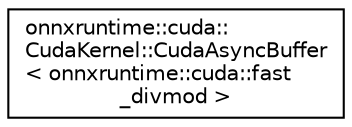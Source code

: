 digraph "Graphical Class Hierarchy"
{
  edge [fontname="Helvetica",fontsize="10",labelfontname="Helvetica",labelfontsize="10"];
  node [fontname="Helvetica",fontsize="10",shape=record];
  rankdir="LR";
  Node0 [label="onnxruntime::cuda::\lCudaKernel::CudaAsyncBuffer\l\< onnxruntime::cuda::fast\l_divmod \>",height=0.2,width=0.4,color="black", fillcolor="white", style="filled",URL="$classonnxruntime_1_1cuda_1_1CudaKernel_1_1CudaAsyncBuffer.html"];
}
